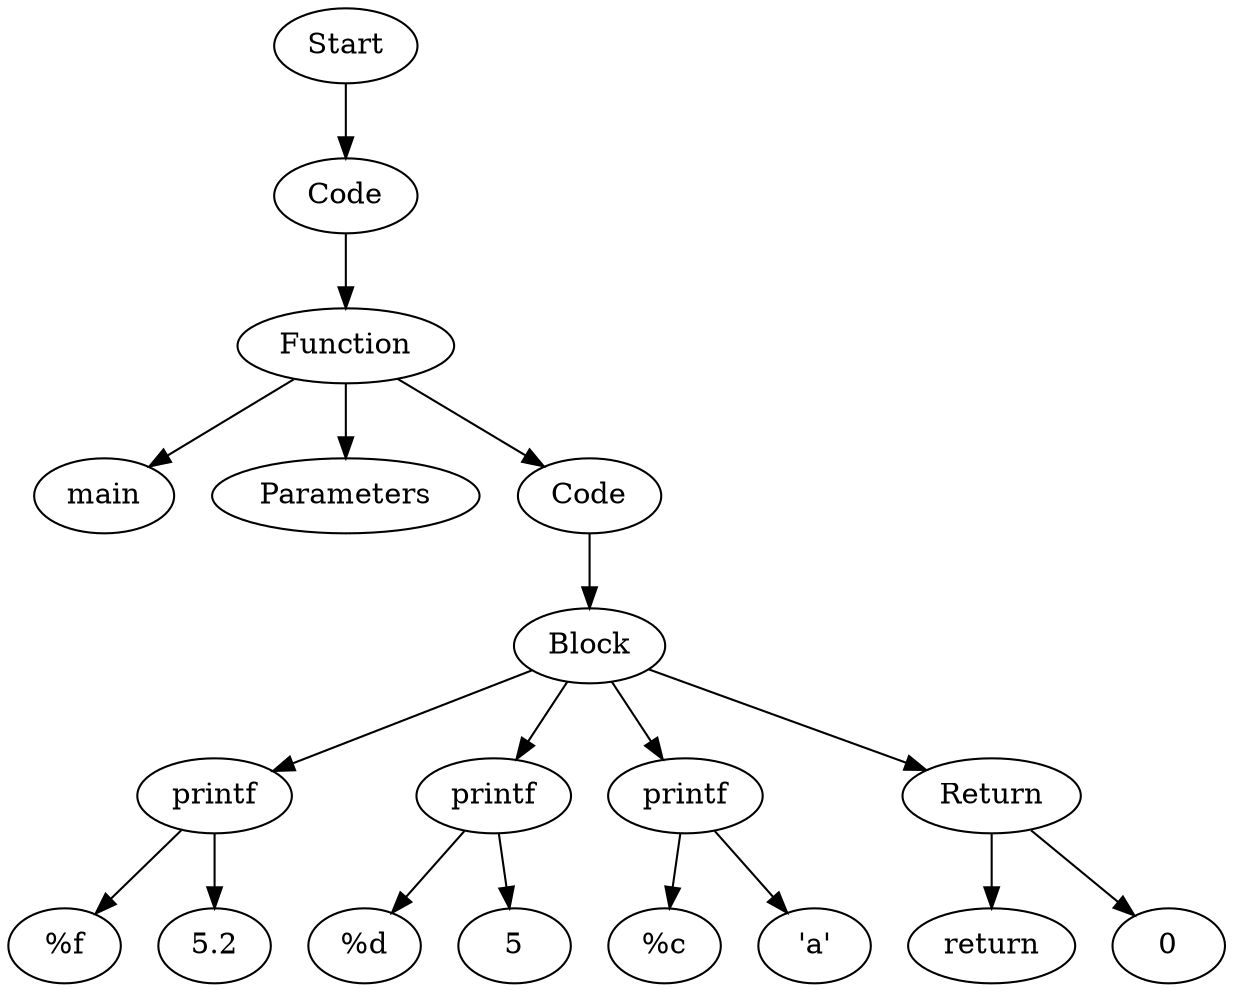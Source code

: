 digraph AST {
  "134163592984032" [label="Start"];
  "134163592984032" -> "134163592974432";
  "134163592974432" [label="Code"];
  "134163592974432" -> "134163592985856";
  "134163592985856" [label="Function"];
  "134163592985856" -> "134163592978608";
  "134163592985856" -> "134163592976976";
  "134163592985856" -> "134163592973952";
  "134163592978608" [label="main"];
  "134163592976976" [label="Parameters"];
  "134163592973952" [label="Code"];
  "134163592973952" -> "134163591842352";
  "134163591842352" [label="Block"];
  "134163591842352" -> "134163592977168";
  "134163591842352" -> "134163591848880";
  "134163591842352" -> "134163591849312";
  "134163591842352" -> "134163591846816";
  "134163592977168" [label="printf"];
  "134163592977168" -> "134163592901968";
  "134163592977168" -> "134163591847296";
  "134163592901968" [label="%f"];
  "134163591847296" [label="5.2"];
  "134163591848880" [label="printf"];
  "134163591848880" -> "134163592903408";
  "134163591848880" -> "134163591852720";
  "134163592903408" [label="%d"];
  "134163591852720" [label="5"];
  "134163591849312" [label="printf"];
  "134163591849312" -> "134163592900240";
  "134163591849312" -> "134163591845136";
  "134163592900240" [label="%c"];
  "134163591845136" [label="'a'"];
  "134163591846816" [label="Return"];
  "134163591846816" -> "134163591846672";
  "134163591846816" -> "134163591846432";
  "134163591846672" [label="return"];
  "134163591846432" [label="0"];
}

